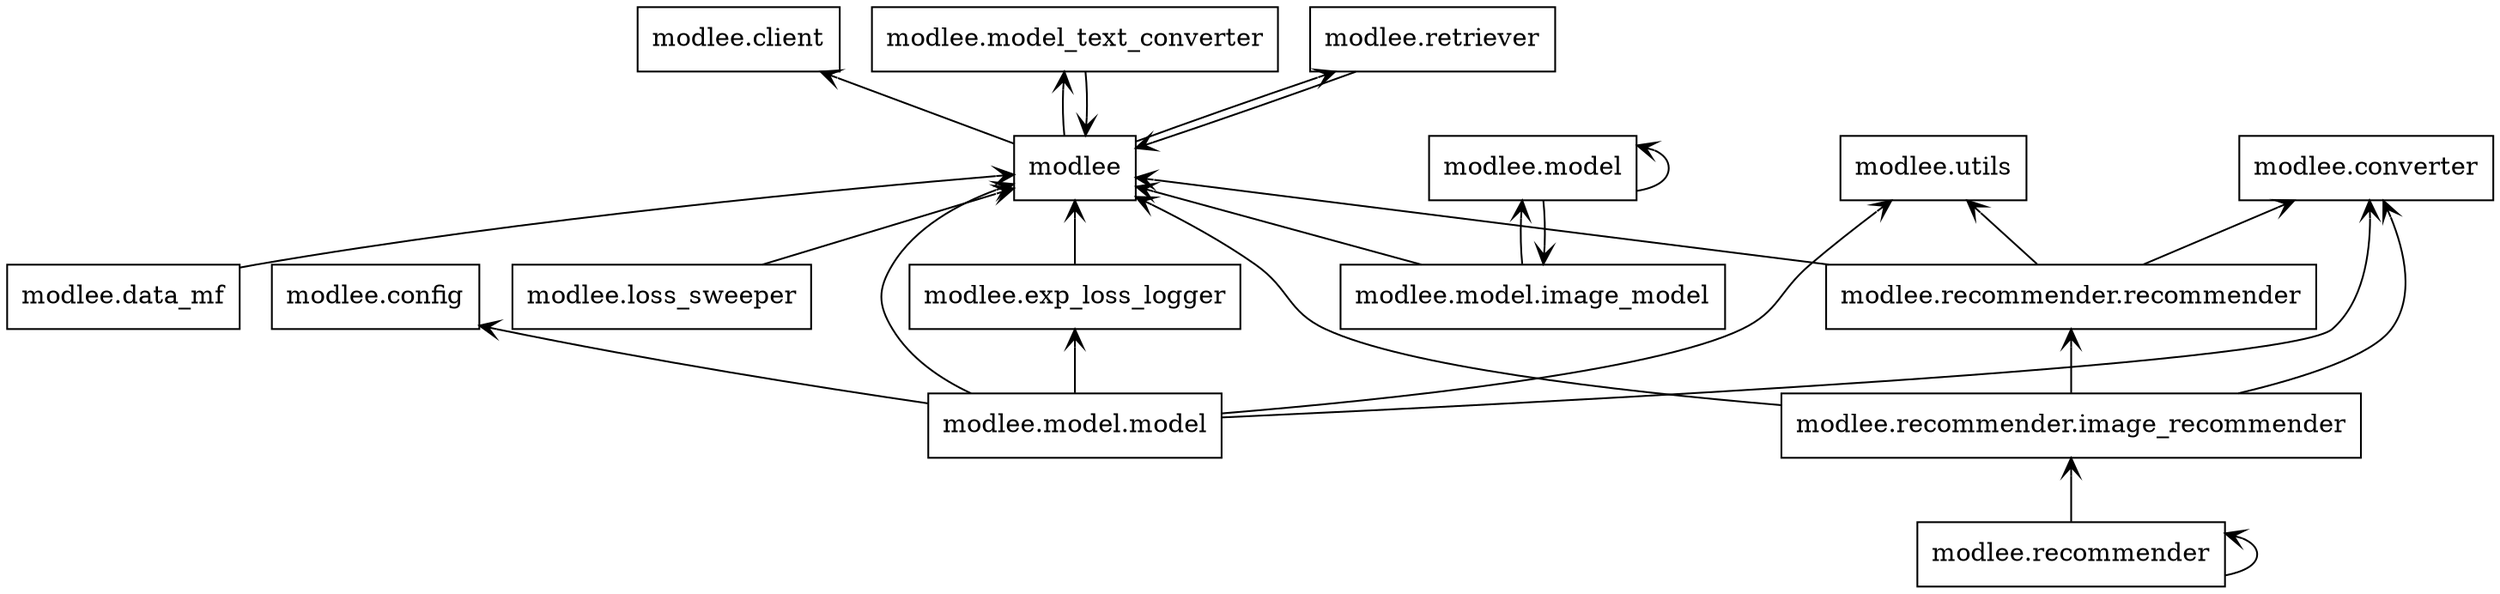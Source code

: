 digraph "packages" {
rankdir=BT
charset="utf-8"
"modlee" [color="black", label=<modlee>, shape="box", style="solid"];
"modlee.client" [color="black", label=<modlee.client>, shape="box", style="solid"];
"modlee.config" [color="black", label=<modlee.config>, shape="box", style="solid"];
"modlee.converter" [color="black", label=<modlee.converter>, shape="box", style="solid"];
"modlee.data_mf" [color="black", label=<modlee.data_mf>, shape="box", style="solid"];
"modlee.exp_loss_logger" [color="black", label=<modlee.exp_loss_logger>, shape="box", style="solid"];
"modlee.loss_sweeper" [color="black", label=<modlee.loss_sweeper>, shape="box", style="solid"];
"modlee.model" [color="black", label=<modlee.model>, shape="box", style="solid"];
"modlee.model.image_model" [color="black", label=<modlee.model.image_model>, shape="box", style="solid"];
"modlee.model.model" [color="black", label=<modlee.model.model>, shape="box", style="solid"];
"modlee.model_text_converter" [color="black", label=<modlee.model_text_converter>, shape="box", style="solid"];
"modlee.recommender" [color="black", label=<modlee.recommender>, shape="box", style="solid"];
"modlee.recommender.image_recommender" [color="black", label=<modlee.recommender.image_recommender>, shape="box", style="solid"];
"modlee.recommender.recommender" [color="black", label=<modlee.recommender.recommender>, shape="box", style="solid"];
"modlee.retriever" [color="black", label=<modlee.retriever>, shape="box", style="solid"];
"modlee.utils" [color="black", label=<modlee.utils>, shape="box", style="solid"];
"modlee" -> "modlee.client" [arrowhead="open", arrowtail="none"];
"modlee" -> "modlee.model_text_converter" [arrowhead="open", arrowtail="none"];
"modlee" -> "modlee.retriever" [arrowhead="open", arrowtail="none"];
"modlee.data_mf" -> "modlee" [arrowhead="open", arrowtail="none"];
"modlee.exp_loss_logger" -> "modlee" [arrowhead="open", arrowtail="none"];
"modlee.loss_sweeper" -> "modlee" [arrowhead="open", arrowtail="none"];
"modlee.model" -> "modlee.model" [arrowhead="open", arrowtail="none"];
"modlee.model" -> "modlee.model.image_model" [arrowhead="open", arrowtail="none"];
"modlee.model.image_model" -> "modlee" [arrowhead="open", arrowtail="none"];
"modlee.model.image_model" -> "modlee.model" [arrowhead="open", arrowtail="none"];
"modlee.model.model" -> "modlee" [arrowhead="open", arrowtail="none"];
"modlee.model.model" -> "modlee.config" [arrowhead="open", arrowtail="none"];
"modlee.model.model" -> "modlee.converter" [arrowhead="open", arrowtail="none"];
"modlee.model.model" -> "modlee.exp_loss_logger" [arrowhead="open", arrowtail="none"];
"modlee.model.model" -> "modlee.utils" [arrowhead="open", arrowtail="none"];
"modlee.model_text_converter" -> "modlee" [arrowhead="open", arrowtail="none"];
"modlee.recommender" -> "modlee.recommender" [arrowhead="open", arrowtail="none"];
"modlee.recommender" -> "modlee.recommender.image_recommender" [arrowhead="open", arrowtail="none"];
"modlee.recommender.image_recommender" -> "modlee" [arrowhead="open", arrowtail="none"];
"modlee.recommender.image_recommender" -> "modlee.converter" [arrowhead="open", arrowtail="none"];
"modlee.recommender.image_recommender" -> "modlee.recommender.recommender" [arrowhead="open", arrowtail="none"];
"modlee.recommender.recommender" -> "modlee" [arrowhead="open", arrowtail="none"];
"modlee.recommender.recommender" -> "modlee.converter" [arrowhead="open", arrowtail="none"];
"modlee.recommender.recommender" -> "modlee.utils" [arrowhead="open", arrowtail="none"];
"modlee.retriever" -> "modlee" [arrowhead="open", arrowtail="none"];
}
